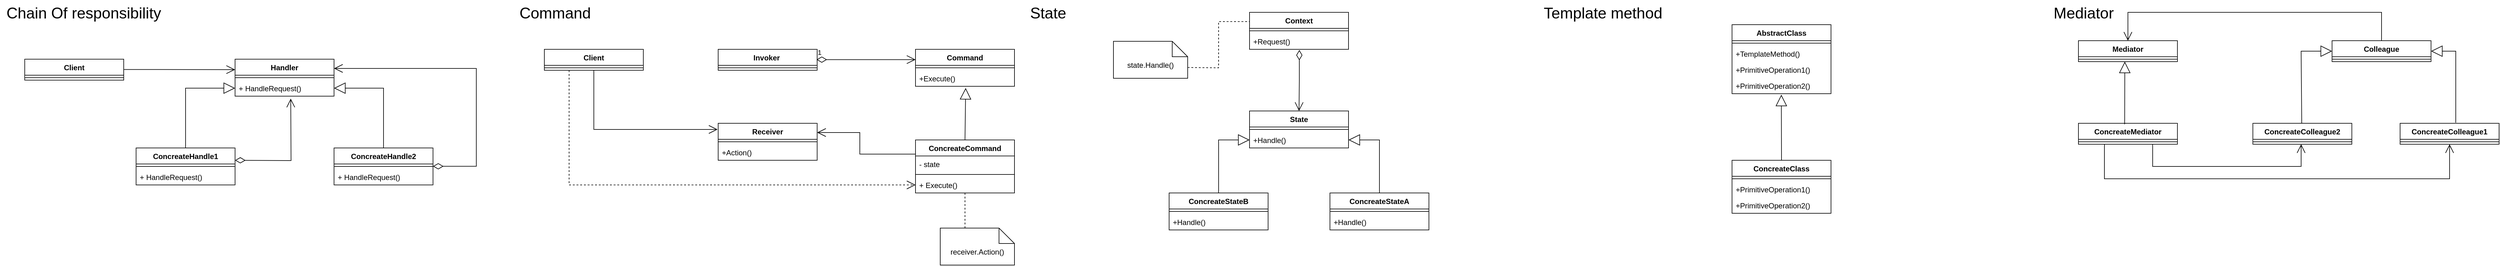 <mxfile version="21.1.5" type="github">
  <diagram name="Страница 1" id="2GnRgFlwrSrR2_h2t6gU">
    <mxGraphModel dx="3443" dy="1990" grid="1" gridSize="10" guides="1" tooltips="1" connect="1" arrows="1" fold="1" page="1" pageScale="1" pageWidth="827" pageHeight="1169" math="0" shadow="0">
      <root>
        <mxCell id="0" />
        <mxCell id="1" parent="0" />
        <mxCell id="hCjjzOcsvKE_SeXPQG_O-2" value="Chain Of responsibility" style="text;html=1;align=center;verticalAlign=middle;resizable=0;points=[];autosize=1;strokeColor=none;fillColor=none;fontSize=25;" vertex="1" parent="1">
          <mxGeometry width="270" height="40" as="geometry" />
        </mxCell>
        <mxCell id="hCjjzOcsvKE_SeXPQG_O-3" value="Client" style="swimlane;fontStyle=1;align=center;verticalAlign=top;childLayout=stackLayout;horizontal=1;startSize=26;horizontalStack=0;resizeParent=1;resizeParentMax=0;resizeLast=0;collapsible=1;marginBottom=0;whiteSpace=wrap;html=1;" vertex="1" parent="1">
          <mxGeometry x="40" y="96" width="160" height="34" as="geometry" />
        </mxCell>
        <mxCell id="hCjjzOcsvKE_SeXPQG_O-5" value="" style="line;strokeWidth=1;fillColor=none;align=left;verticalAlign=middle;spacingTop=-1;spacingLeft=3;spacingRight=3;rotatable=0;labelPosition=right;points=[];portConstraint=eastwest;strokeColor=inherit;" vertex="1" parent="hCjjzOcsvKE_SeXPQG_O-3">
          <mxGeometry y="26" width="160" height="8" as="geometry" />
        </mxCell>
        <mxCell id="hCjjzOcsvKE_SeXPQG_O-7" value="ConcreateHandle1" style="swimlane;fontStyle=1;align=center;verticalAlign=top;childLayout=stackLayout;horizontal=1;startSize=26;horizontalStack=0;resizeParent=1;resizeParentMax=0;resizeLast=0;collapsible=1;marginBottom=0;whiteSpace=wrap;html=1;" vertex="1" parent="1">
          <mxGeometry x="220" y="240" width="160" height="60" as="geometry" />
        </mxCell>
        <mxCell id="hCjjzOcsvKE_SeXPQG_O-9" value="" style="line;strokeWidth=1;fillColor=none;align=left;verticalAlign=middle;spacingTop=-1;spacingLeft=3;spacingRight=3;rotatable=0;labelPosition=right;points=[];portConstraint=eastwest;strokeColor=inherit;" vertex="1" parent="hCjjzOcsvKE_SeXPQG_O-7">
          <mxGeometry y="26" width="160" height="8" as="geometry" />
        </mxCell>
        <mxCell id="hCjjzOcsvKE_SeXPQG_O-10" value="+ HandleRequest()" style="text;strokeColor=none;fillColor=none;align=left;verticalAlign=top;spacingLeft=4;spacingRight=4;overflow=hidden;rotatable=0;points=[[0,0.5],[1,0.5]];portConstraint=eastwest;whiteSpace=wrap;html=1;" vertex="1" parent="hCjjzOcsvKE_SeXPQG_O-7">
          <mxGeometry y="34" width="160" height="26" as="geometry" />
        </mxCell>
        <mxCell id="hCjjzOcsvKE_SeXPQG_O-11" value="Handler" style="swimlane;fontStyle=1;align=center;verticalAlign=top;childLayout=stackLayout;horizontal=1;startSize=26;horizontalStack=0;resizeParent=1;resizeParentMax=0;resizeLast=0;collapsible=1;marginBottom=0;whiteSpace=wrap;html=1;" vertex="1" parent="1">
          <mxGeometry x="380" y="96" width="160" height="60" as="geometry" />
        </mxCell>
        <mxCell id="hCjjzOcsvKE_SeXPQG_O-13" value="" style="line;strokeWidth=1;fillColor=none;align=left;verticalAlign=middle;spacingTop=-1;spacingLeft=3;spacingRight=3;rotatable=0;labelPosition=right;points=[];portConstraint=eastwest;strokeColor=inherit;" vertex="1" parent="hCjjzOcsvKE_SeXPQG_O-11">
          <mxGeometry y="26" width="160" height="8" as="geometry" />
        </mxCell>
        <mxCell id="hCjjzOcsvKE_SeXPQG_O-14" value="+ HandleRequest()" style="text;strokeColor=none;fillColor=none;align=left;verticalAlign=top;spacingLeft=4;spacingRight=4;overflow=hidden;rotatable=0;points=[[0,0.5],[1,0.5]];portConstraint=eastwest;whiteSpace=wrap;html=1;" vertex="1" parent="hCjjzOcsvKE_SeXPQG_O-11">
          <mxGeometry y="34" width="160" height="26" as="geometry" />
        </mxCell>
        <mxCell id="hCjjzOcsvKE_SeXPQG_O-16" value="ConcreateHandle2" style="swimlane;fontStyle=1;align=center;verticalAlign=top;childLayout=stackLayout;horizontal=1;startSize=26;horizontalStack=0;resizeParent=1;resizeParentMax=0;resizeLast=0;collapsible=1;marginBottom=0;whiteSpace=wrap;html=1;" vertex="1" parent="1">
          <mxGeometry x="540" y="240" width="160" height="60" as="geometry" />
        </mxCell>
        <mxCell id="hCjjzOcsvKE_SeXPQG_O-18" value="" style="line;strokeWidth=1;fillColor=none;align=left;verticalAlign=middle;spacingTop=-1;spacingLeft=3;spacingRight=3;rotatable=0;labelPosition=right;points=[];portConstraint=eastwest;strokeColor=inherit;" vertex="1" parent="hCjjzOcsvKE_SeXPQG_O-16">
          <mxGeometry y="26" width="160" height="8" as="geometry" />
        </mxCell>
        <mxCell id="hCjjzOcsvKE_SeXPQG_O-19" value="+ HandleRequest()" style="text;strokeColor=none;fillColor=none;align=left;verticalAlign=top;spacingLeft=4;spacingRight=4;overflow=hidden;rotatable=0;points=[[0,0.5],[1,0.5]];portConstraint=eastwest;whiteSpace=wrap;html=1;" vertex="1" parent="hCjjzOcsvKE_SeXPQG_O-16">
          <mxGeometry y="34" width="160" height="26" as="geometry" />
        </mxCell>
        <mxCell id="hCjjzOcsvKE_SeXPQG_O-20" value="" style="endArrow=open;endFill=1;endSize=12;html=1;rounded=0;" edge="1" parent="1">
          <mxGeometry width="160" relative="1" as="geometry">
            <mxPoint x="200" y="112.71" as="sourcePoint" />
            <mxPoint x="380" y="113" as="targetPoint" />
          </mxGeometry>
        </mxCell>
        <mxCell id="hCjjzOcsvKE_SeXPQG_O-21" value="" style="endArrow=block;endSize=16;endFill=0;html=1;rounded=0;entryX=0;entryY=0.5;entryDx=0;entryDy=0;exitX=0.5;exitY=0;exitDx=0;exitDy=0;" edge="1" parent="1" source="hCjjzOcsvKE_SeXPQG_O-7" target="hCjjzOcsvKE_SeXPQG_O-14">
          <mxGeometry width="160" relative="1" as="geometry">
            <mxPoint x="290" y="239.43" as="sourcePoint" />
            <mxPoint x="450" y="239.43" as="targetPoint" />
            <Array as="points">
              <mxPoint x="300" y="143" />
            </Array>
          </mxGeometry>
        </mxCell>
        <mxCell id="hCjjzOcsvKE_SeXPQG_O-22" value="" style="endArrow=block;endSize=16;endFill=0;html=1;rounded=0;entryX=1;entryY=0.5;entryDx=0;entryDy=0;exitX=0.5;exitY=0;exitDx=0;exitDy=0;" edge="1" parent="1" source="hCjjzOcsvKE_SeXPQG_O-16" target="hCjjzOcsvKE_SeXPQG_O-14">
          <mxGeometry width="160" relative="1" as="geometry">
            <mxPoint x="610" y="240" as="sourcePoint" />
            <mxPoint x="690" y="143" as="targetPoint" />
            <Array as="points">
              <mxPoint x="620" y="143" />
            </Array>
          </mxGeometry>
        </mxCell>
        <mxCell id="hCjjzOcsvKE_SeXPQG_O-23" value="" style="endArrow=open;html=1;endSize=12;startArrow=diamondThin;startSize=14;startFill=0;edgeStyle=orthogonalEdgeStyle;align=left;verticalAlign=bottom;rounded=0;entryX=1;entryY=0.25;entryDx=0;entryDy=0;" edge="1" parent="1" target="hCjjzOcsvKE_SeXPQG_O-11">
          <mxGeometry x="-1" y="3" relative="1" as="geometry">
            <mxPoint x="700" y="269.71" as="sourcePoint" />
            <mxPoint x="760" y="100" as="targetPoint" />
            <Array as="points">
              <mxPoint x="770" y="270" />
              <mxPoint x="770" y="111" />
            </Array>
          </mxGeometry>
        </mxCell>
        <mxCell id="hCjjzOcsvKE_SeXPQG_O-24" value="" style="endArrow=open;html=1;endSize=12;startArrow=diamondThin;startSize=14;startFill=0;edgeStyle=orthogonalEdgeStyle;align=left;verticalAlign=bottom;rounded=0;" edge="1" parent="1">
          <mxGeometry x="-1" y="3" relative="1" as="geometry">
            <mxPoint x="380" y="260" as="sourcePoint" />
            <mxPoint x="470" y="160" as="targetPoint" />
          </mxGeometry>
        </mxCell>
        <mxCell id="hCjjzOcsvKE_SeXPQG_O-25" value="Command" style="text;html=1;align=center;verticalAlign=middle;resizable=0;points=[];autosize=1;strokeColor=none;fillColor=none;fontSize=25;" vertex="1" parent="1">
          <mxGeometry x="827" width="140" height="40" as="geometry" />
        </mxCell>
        <mxCell id="hCjjzOcsvKE_SeXPQG_O-30" value="Client" style="swimlane;fontStyle=1;align=center;verticalAlign=top;childLayout=stackLayout;horizontal=1;startSize=26;horizontalStack=0;resizeParent=1;resizeParentMax=0;resizeLast=0;collapsible=1;marginBottom=0;whiteSpace=wrap;html=1;" vertex="1" parent="1">
          <mxGeometry x="880" y="80" width="160" height="34" as="geometry" />
        </mxCell>
        <mxCell id="hCjjzOcsvKE_SeXPQG_O-31" value="" style="line;strokeWidth=1;fillColor=none;align=left;verticalAlign=middle;spacingTop=-1;spacingLeft=3;spacingRight=3;rotatable=0;labelPosition=right;points=[];portConstraint=eastwest;strokeColor=inherit;" vertex="1" parent="hCjjzOcsvKE_SeXPQG_O-30">
          <mxGeometry y="26" width="160" height="8" as="geometry" />
        </mxCell>
        <mxCell id="hCjjzOcsvKE_SeXPQG_O-32" value="Invoker&amp;nbsp;" style="swimlane;fontStyle=1;align=center;verticalAlign=top;childLayout=stackLayout;horizontal=1;startSize=26;horizontalStack=0;resizeParent=1;resizeParentMax=0;resizeLast=0;collapsible=1;marginBottom=0;whiteSpace=wrap;html=1;" vertex="1" parent="1">
          <mxGeometry x="1161" y="80" width="160" height="34" as="geometry" />
        </mxCell>
        <mxCell id="hCjjzOcsvKE_SeXPQG_O-33" value="" style="line;strokeWidth=1;fillColor=none;align=left;verticalAlign=middle;spacingTop=-1;spacingLeft=3;spacingRight=3;rotatable=0;labelPosition=right;points=[];portConstraint=eastwest;strokeColor=inherit;" vertex="1" parent="hCjjzOcsvKE_SeXPQG_O-32">
          <mxGeometry y="26" width="160" height="8" as="geometry" />
        </mxCell>
        <mxCell id="hCjjzOcsvKE_SeXPQG_O-34" value="Command" style="swimlane;fontStyle=1;align=center;verticalAlign=top;childLayout=stackLayout;horizontal=1;startSize=26;horizontalStack=0;resizeParent=1;resizeParentMax=0;resizeLast=0;collapsible=1;marginBottom=0;whiteSpace=wrap;html=1;" vertex="1" parent="1">
          <mxGeometry x="1480" y="80" width="160" height="60" as="geometry" />
        </mxCell>
        <mxCell id="hCjjzOcsvKE_SeXPQG_O-36" value="" style="line;strokeWidth=1;fillColor=none;align=left;verticalAlign=middle;spacingTop=-1;spacingLeft=3;spacingRight=3;rotatable=0;labelPosition=right;points=[];portConstraint=eastwest;strokeColor=inherit;" vertex="1" parent="hCjjzOcsvKE_SeXPQG_O-34">
          <mxGeometry y="26" width="160" height="8" as="geometry" />
        </mxCell>
        <mxCell id="hCjjzOcsvKE_SeXPQG_O-37" value="+Execute()" style="text;strokeColor=none;fillColor=none;align=left;verticalAlign=top;spacingLeft=4;spacingRight=4;overflow=hidden;rotatable=0;points=[[0,0.5],[1,0.5]];portConstraint=eastwest;whiteSpace=wrap;html=1;" vertex="1" parent="hCjjzOcsvKE_SeXPQG_O-34">
          <mxGeometry y="34" width="160" height="26" as="geometry" />
        </mxCell>
        <mxCell id="hCjjzOcsvKE_SeXPQG_O-38" value="Receiver" style="swimlane;fontStyle=1;align=center;verticalAlign=top;childLayout=stackLayout;horizontal=1;startSize=26;horizontalStack=0;resizeParent=1;resizeParentMax=0;resizeLast=0;collapsible=1;marginBottom=0;whiteSpace=wrap;html=1;" vertex="1" parent="1">
          <mxGeometry x="1161" y="200" width="160" height="60" as="geometry" />
        </mxCell>
        <mxCell id="hCjjzOcsvKE_SeXPQG_O-39" value="" style="line;strokeWidth=1;fillColor=none;align=left;verticalAlign=middle;spacingTop=-1;spacingLeft=3;spacingRight=3;rotatable=0;labelPosition=right;points=[];portConstraint=eastwest;strokeColor=inherit;" vertex="1" parent="hCjjzOcsvKE_SeXPQG_O-38">
          <mxGeometry y="26" width="160" height="8" as="geometry" />
        </mxCell>
        <mxCell id="hCjjzOcsvKE_SeXPQG_O-40" value="+Action()" style="text;strokeColor=none;fillColor=none;align=left;verticalAlign=top;spacingLeft=4;spacingRight=4;overflow=hidden;rotatable=0;points=[[0,0.5],[1,0.5]];portConstraint=eastwest;whiteSpace=wrap;html=1;" vertex="1" parent="hCjjzOcsvKE_SeXPQG_O-38">
          <mxGeometry y="34" width="160" height="26" as="geometry" />
        </mxCell>
        <mxCell id="hCjjzOcsvKE_SeXPQG_O-41" value="ConcreateCommand" style="swimlane;fontStyle=1;align=center;verticalAlign=top;childLayout=stackLayout;horizontal=1;startSize=26;horizontalStack=0;resizeParent=1;resizeParentMax=0;resizeLast=0;collapsible=1;marginBottom=0;whiteSpace=wrap;html=1;" vertex="1" parent="1">
          <mxGeometry x="1480" y="227" width="160" height="86" as="geometry" />
        </mxCell>
        <mxCell id="hCjjzOcsvKE_SeXPQG_O-42" value="- state" style="text;strokeColor=none;fillColor=none;align=left;verticalAlign=top;spacingLeft=4;spacingRight=4;overflow=hidden;rotatable=0;points=[[0,0.5],[1,0.5]];portConstraint=eastwest;whiteSpace=wrap;html=1;" vertex="1" parent="hCjjzOcsvKE_SeXPQG_O-41">
          <mxGeometry y="26" width="160" height="26" as="geometry" />
        </mxCell>
        <mxCell id="hCjjzOcsvKE_SeXPQG_O-43" value="" style="line;strokeWidth=1;fillColor=none;align=left;verticalAlign=middle;spacingTop=-1;spacingLeft=3;spacingRight=3;rotatable=0;labelPosition=right;points=[];portConstraint=eastwest;strokeColor=inherit;" vertex="1" parent="hCjjzOcsvKE_SeXPQG_O-41">
          <mxGeometry y="52" width="160" height="8" as="geometry" />
        </mxCell>
        <mxCell id="hCjjzOcsvKE_SeXPQG_O-44" value="+ Execute()" style="text;strokeColor=none;fillColor=none;align=left;verticalAlign=top;spacingLeft=4;spacingRight=4;overflow=hidden;rotatable=0;points=[[0,0.5],[1,0.5]];portConstraint=eastwest;whiteSpace=wrap;html=1;" vertex="1" parent="hCjjzOcsvKE_SeXPQG_O-41">
          <mxGeometry y="60" width="160" height="26" as="geometry" />
        </mxCell>
        <mxCell id="hCjjzOcsvKE_SeXPQG_O-45" value="" style="endArrow=open;endFill=1;endSize=12;html=1;rounded=0;exitX=0.5;exitY=1;exitDx=0;exitDy=0;" edge="1" parent="1" source="hCjjzOcsvKE_SeXPQG_O-30">
          <mxGeometry width="160" relative="1" as="geometry">
            <mxPoint x="980" y="130" as="sourcePoint" />
            <mxPoint x="1160" y="210" as="targetPoint" />
            <Array as="points">
              <mxPoint x="960" y="210" />
            </Array>
          </mxGeometry>
        </mxCell>
        <mxCell id="hCjjzOcsvKE_SeXPQG_O-46" value="" style="endArrow=open;endSize=12;dashed=1;html=1;rounded=0;exitX=0.25;exitY=1;exitDx=0;exitDy=0;entryX=0;entryY=0.5;entryDx=0;entryDy=0;" edge="1" parent="1" source="hCjjzOcsvKE_SeXPQG_O-30" target="hCjjzOcsvKE_SeXPQG_O-44">
          <mxGeometry width="160" relative="1" as="geometry">
            <mxPoint x="860" y="190" as="sourcePoint" />
            <mxPoint x="1020" y="190" as="targetPoint" />
            <Array as="points">
              <mxPoint x="920" y="300" />
            </Array>
          </mxGeometry>
        </mxCell>
        <mxCell id="hCjjzOcsvKE_SeXPQG_O-47" value="" style="endArrow=open;endFill=1;endSize=12;html=1;rounded=0;entryX=1;entryY=0.25;entryDx=0;entryDy=0;" edge="1" parent="1" target="hCjjzOcsvKE_SeXPQG_O-38">
          <mxGeometry width="160" relative="1" as="geometry">
            <mxPoint x="1480" y="250" as="sourcePoint" />
            <mxPoint x="1350" y="170" as="targetPoint" />
            <Array as="points">
              <mxPoint x="1390" y="250" />
              <mxPoint x="1390" y="215" />
            </Array>
          </mxGeometry>
        </mxCell>
        <mxCell id="hCjjzOcsvKE_SeXPQG_O-48" value="" style="endArrow=block;endSize=16;endFill=0;html=1;rounded=0;exitX=0.5;exitY=0;exitDx=0;exitDy=0;entryX=0.507;entryY=1.106;entryDx=0;entryDy=0;entryPerimeter=0;" edge="1" parent="1" source="hCjjzOcsvKE_SeXPQG_O-41" target="hCjjzOcsvKE_SeXPQG_O-37">
          <mxGeometry width="160" relative="1" as="geometry">
            <mxPoint x="1340" y="170" as="sourcePoint" />
            <mxPoint x="1540" y="140" as="targetPoint" />
          </mxGeometry>
        </mxCell>
        <mxCell id="hCjjzOcsvKE_SeXPQG_O-53" value="1" style="endArrow=open;html=1;endSize=12;startArrow=diamondThin;startSize=14;startFill=0;edgeStyle=orthogonalEdgeStyle;align=left;verticalAlign=bottom;rounded=0;" edge="1" parent="1">
          <mxGeometry x="-1" y="3" relative="1" as="geometry">
            <mxPoint x="1320" y="96.71" as="sourcePoint" />
            <mxPoint x="1480" y="96.71" as="targetPoint" />
          </mxGeometry>
        </mxCell>
        <mxCell id="hCjjzOcsvKE_SeXPQG_O-54" value="receiver.Action()" style="shape=note2;boundedLbl=1;whiteSpace=wrap;html=1;size=25;verticalAlign=top;align=center;" vertex="1" parent="1">
          <mxGeometry x="1520" y="370" width="120" height="60" as="geometry" />
        </mxCell>
        <mxCell id="hCjjzOcsvKE_SeXPQG_O-55" value="" style="endArrow=none;dashed=1;html=1;rounded=0;entryX=0.5;entryY=1;entryDx=0;entryDy=0;" edge="1" parent="1" target="hCjjzOcsvKE_SeXPQG_O-41">
          <mxGeometry width="50" height="50" relative="1" as="geometry">
            <mxPoint x="1560" y="370" as="sourcePoint" />
            <mxPoint x="1610" y="320" as="targetPoint" />
          </mxGeometry>
        </mxCell>
        <mxCell id="hCjjzOcsvKE_SeXPQG_O-56" value="State" style="text;html=1;align=center;verticalAlign=middle;resizable=0;points=[];autosize=1;strokeColor=none;fillColor=none;fontSize=25;" vertex="1" parent="1">
          <mxGeometry x="1654" width="80" height="40" as="geometry" />
        </mxCell>
        <mxCell id="hCjjzOcsvKE_SeXPQG_O-57" value="ConcreateStateB" style="swimlane;fontStyle=1;align=center;verticalAlign=top;childLayout=stackLayout;horizontal=1;startSize=26;horizontalStack=0;resizeParent=1;resizeParentMax=0;resizeLast=0;collapsible=1;marginBottom=0;whiteSpace=wrap;html=1;" vertex="1" parent="1">
          <mxGeometry x="1890" y="313" width="160" height="60" as="geometry" />
        </mxCell>
        <mxCell id="hCjjzOcsvKE_SeXPQG_O-59" value="" style="line;strokeWidth=1;fillColor=none;align=left;verticalAlign=middle;spacingTop=-1;spacingLeft=3;spacingRight=3;rotatable=0;labelPosition=right;points=[];portConstraint=eastwest;strokeColor=inherit;" vertex="1" parent="hCjjzOcsvKE_SeXPQG_O-57">
          <mxGeometry y="26" width="160" height="8" as="geometry" />
        </mxCell>
        <mxCell id="hCjjzOcsvKE_SeXPQG_O-73" value="+Handle()" style="text;strokeColor=none;fillColor=none;align=left;verticalAlign=top;spacingLeft=4;spacingRight=4;overflow=hidden;rotatable=0;points=[[0,0.5],[1,0.5]];portConstraint=eastwest;whiteSpace=wrap;html=1;" vertex="1" parent="hCjjzOcsvKE_SeXPQG_O-57">
          <mxGeometry y="34" width="160" height="26" as="geometry" />
        </mxCell>
        <mxCell id="hCjjzOcsvKE_SeXPQG_O-61" value="ConcreateStateA" style="swimlane;fontStyle=1;align=center;verticalAlign=top;childLayout=stackLayout;horizontal=1;startSize=26;horizontalStack=0;resizeParent=1;resizeParentMax=0;resizeLast=0;collapsible=1;marginBottom=0;whiteSpace=wrap;html=1;" vertex="1" parent="1">
          <mxGeometry x="2150" y="313" width="160" height="60" as="geometry" />
        </mxCell>
        <mxCell id="hCjjzOcsvKE_SeXPQG_O-63" value="" style="line;strokeWidth=1;fillColor=none;align=left;verticalAlign=middle;spacingTop=-1;spacingLeft=3;spacingRight=3;rotatable=0;labelPosition=right;points=[];portConstraint=eastwest;strokeColor=inherit;" vertex="1" parent="hCjjzOcsvKE_SeXPQG_O-61">
          <mxGeometry y="26" width="160" height="8" as="geometry" />
        </mxCell>
        <mxCell id="hCjjzOcsvKE_SeXPQG_O-64" value="+Handle()" style="text;strokeColor=none;fillColor=none;align=left;verticalAlign=top;spacingLeft=4;spacingRight=4;overflow=hidden;rotatable=0;points=[[0,0.5],[1,0.5]];portConstraint=eastwest;whiteSpace=wrap;html=1;" vertex="1" parent="hCjjzOcsvKE_SeXPQG_O-61">
          <mxGeometry y="34" width="160" height="26" as="geometry" />
        </mxCell>
        <mxCell id="hCjjzOcsvKE_SeXPQG_O-65" value="State" style="swimlane;fontStyle=1;align=center;verticalAlign=top;childLayout=stackLayout;horizontal=1;startSize=26;horizontalStack=0;resizeParent=1;resizeParentMax=0;resizeLast=0;collapsible=1;marginBottom=0;whiteSpace=wrap;html=1;" vertex="1" parent="1">
          <mxGeometry x="2020" y="180" width="160" height="60" as="geometry" />
        </mxCell>
        <mxCell id="hCjjzOcsvKE_SeXPQG_O-67" value="" style="line;strokeWidth=1;fillColor=none;align=left;verticalAlign=middle;spacingTop=-1;spacingLeft=3;spacingRight=3;rotatable=0;labelPosition=right;points=[];portConstraint=eastwest;strokeColor=inherit;" vertex="1" parent="hCjjzOcsvKE_SeXPQG_O-65">
          <mxGeometry y="26" width="160" height="8" as="geometry" />
        </mxCell>
        <mxCell id="hCjjzOcsvKE_SeXPQG_O-68" value="+Handle()" style="text;strokeColor=none;fillColor=none;align=left;verticalAlign=top;spacingLeft=4;spacingRight=4;overflow=hidden;rotatable=0;points=[[0,0.5],[1,0.5]];portConstraint=eastwest;whiteSpace=wrap;html=1;" vertex="1" parent="hCjjzOcsvKE_SeXPQG_O-65">
          <mxGeometry y="34" width="160" height="26" as="geometry" />
        </mxCell>
        <mxCell id="hCjjzOcsvKE_SeXPQG_O-69" value="Context" style="swimlane;fontStyle=1;align=center;verticalAlign=top;childLayout=stackLayout;horizontal=1;startSize=26;horizontalStack=0;resizeParent=1;resizeParentMax=0;resizeLast=0;collapsible=1;marginBottom=0;whiteSpace=wrap;html=1;" vertex="1" parent="1">
          <mxGeometry x="2020" y="20" width="160" height="60" as="geometry" />
        </mxCell>
        <mxCell id="hCjjzOcsvKE_SeXPQG_O-71" value="" style="line;strokeWidth=1;fillColor=none;align=left;verticalAlign=middle;spacingTop=-1;spacingLeft=3;spacingRight=3;rotatable=0;labelPosition=right;points=[];portConstraint=eastwest;strokeColor=inherit;" vertex="1" parent="hCjjzOcsvKE_SeXPQG_O-69">
          <mxGeometry y="26" width="160" height="8" as="geometry" />
        </mxCell>
        <mxCell id="hCjjzOcsvKE_SeXPQG_O-72" value="+Request()" style="text;strokeColor=none;fillColor=none;align=left;verticalAlign=top;spacingLeft=4;spacingRight=4;overflow=hidden;rotatable=0;points=[[0,0.5],[1,0.5]];portConstraint=eastwest;whiteSpace=wrap;html=1;" vertex="1" parent="hCjjzOcsvKE_SeXPQG_O-69">
          <mxGeometry y="34" width="160" height="26" as="geometry" />
        </mxCell>
        <mxCell id="hCjjzOcsvKE_SeXPQG_O-74" value="state.Handle()" style="shape=note2;boundedLbl=1;whiteSpace=wrap;html=1;size=25;verticalAlign=top;align=center;" vertex="1" parent="1">
          <mxGeometry x="1800" y="67" width="120" height="60" as="geometry" />
        </mxCell>
        <mxCell id="hCjjzOcsvKE_SeXPQG_O-75" value="" style="endArrow=none;dashed=1;html=1;rounded=0;exitX=0;exitY=0;exitDx=120;exitDy=42.5;exitPerimeter=0;entryX=0;entryY=0.25;entryDx=0;entryDy=0;" edge="1" parent="1" source="hCjjzOcsvKE_SeXPQG_O-74" target="hCjjzOcsvKE_SeXPQG_O-69">
          <mxGeometry width="50" height="50" relative="1" as="geometry">
            <mxPoint x="1890" y="170" as="sourcePoint" />
            <mxPoint x="1940" y="120" as="targetPoint" />
            <Array as="points">
              <mxPoint x="1970" y="110" />
              <mxPoint x="1970" y="35" />
            </Array>
          </mxGeometry>
        </mxCell>
        <mxCell id="hCjjzOcsvKE_SeXPQG_O-76" value="" style="endArrow=block;endSize=16;endFill=0;html=1;rounded=0;exitX=0.5;exitY=0;exitDx=0;exitDy=0;entryX=0;entryY=0.5;entryDx=0;entryDy=0;" edge="1" parent="1" source="hCjjzOcsvKE_SeXPQG_O-57" target="hCjjzOcsvKE_SeXPQG_O-68">
          <mxGeometry width="160" relative="1" as="geometry">
            <mxPoint x="1980" y="310" as="sourcePoint" />
            <mxPoint x="2140" y="310" as="targetPoint" />
            <Array as="points">
              <mxPoint x="1970" y="227" />
            </Array>
          </mxGeometry>
        </mxCell>
        <mxCell id="hCjjzOcsvKE_SeXPQG_O-77" value="" style="endArrow=block;endSize=16;endFill=0;html=1;rounded=0;exitX=0.5;exitY=0;exitDx=0;exitDy=0;entryX=1;entryY=0.5;entryDx=0;entryDy=0;" edge="1" parent="1" source="hCjjzOcsvKE_SeXPQG_O-61" target="hCjjzOcsvKE_SeXPQG_O-68">
          <mxGeometry width="160" relative="1" as="geometry">
            <mxPoint x="2270" y="313" as="sourcePoint" />
            <mxPoint x="2320" y="227" as="targetPoint" />
            <Array as="points">
              <mxPoint x="2230" y="227" />
            </Array>
          </mxGeometry>
        </mxCell>
        <mxCell id="hCjjzOcsvKE_SeXPQG_O-78" value="" style="endArrow=open;html=1;endSize=12;startArrow=diamondThin;startSize=14;startFill=0;edgeStyle=orthogonalEdgeStyle;align=left;verticalAlign=bottom;rounded=0;entryX=0.5;entryY=0;entryDx=0;entryDy=0;exitX=0.503;exitY=1.038;exitDx=0;exitDy=0;exitPerimeter=0;" edge="1" parent="1" source="hCjjzOcsvKE_SeXPQG_O-72" target="hCjjzOcsvKE_SeXPQG_O-65">
          <mxGeometry x="-1" y="3" relative="1" as="geometry">
            <mxPoint x="2150" y="125.71" as="sourcePoint" />
            <mxPoint x="2310" y="125.71" as="targetPoint" />
          </mxGeometry>
        </mxCell>
        <mxCell id="hCjjzOcsvKE_SeXPQG_O-79" value="Template method" style="text;html=1;align=center;verticalAlign=middle;resizable=0;points=[];autosize=1;strokeColor=none;fillColor=none;fontSize=25;" vertex="1" parent="1">
          <mxGeometry x="2481" width="220" height="40" as="geometry" />
        </mxCell>
        <mxCell id="hCjjzOcsvKE_SeXPQG_O-81" value="AbstractClass" style="swimlane;fontStyle=1;align=center;verticalAlign=top;childLayout=stackLayout;horizontal=1;startSize=26;horizontalStack=0;resizeParent=1;resizeParentMax=0;resizeLast=0;collapsible=1;marginBottom=0;whiteSpace=wrap;html=1;" vertex="1" parent="1">
          <mxGeometry x="2800" y="40" width="160" height="112" as="geometry" />
        </mxCell>
        <mxCell id="hCjjzOcsvKE_SeXPQG_O-82" value="" style="line;strokeWidth=1;fillColor=none;align=left;verticalAlign=middle;spacingTop=-1;spacingLeft=3;spacingRight=3;rotatable=0;labelPosition=right;points=[];portConstraint=eastwest;strokeColor=inherit;" vertex="1" parent="hCjjzOcsvKE_SeXPQG_O-81">
          <mxGeometry y="26" width="160" height="8" as="geometry" />
        </mxCell>
        <mxCell id="hCjjzOcsvKE_SeXPQG_O-83" value="+TemplateMethod()" style="text;strokeColor=none;fillColor=none;align=left;verticalAlign=top;spacingLeft=4;spacingRight=4;overflow=hidden;rotatable=0;points=[[0,0.5],[1,0.5]];portConstraint=eastwest;whiteSpace=wrap;html=1;" vertex="1" parent="hCjjzOcsvKE_SeXPQG_O-81">
          <mxGeometry y="34" width="160" height="26" as="geometry" />
        </mxCell>
        <mxCell id="hCjjzOcsvKE_SeXPQG_O-84" value="+PrimitiveOperation1()" style="text;strokeColor=none;fillColor=none;align=left;verticalAlign=top;spacingLeft=4;spacingRight=4;overflow=hidden;rotatable=0;points=[[0,0.5],[1,0.5]];portConstraint=eastwest;whiteSpace=wrap;html=1;" vertex="1" parent="hCjjzOcsvKE_SeXPQG_O-81">
          <mxGeometry y="60" width="160" height="26" as="geometry" />
        </mxCell>
        <mxCell id="hCjjzOcsvKE_SeXPQG_O-86" value="+PrimitiveOperation2()" style="text;strokeColor=none;fillColor=none;align=left;verticalAlign=top;spacingLeft=4;spacingRight=4;overflow=hidden;rotatable=0;points=[[0,0.5],[1,0.5]];portConstraint=eastwest;whiteSpace=wrap;html=1;" vertex="1" parent="hCjjzOcsvKE_SeXPQG_O-81">
          <mxGeometry y="86" width="160" height="26" as="geometry" />
        </mxCell>
        <mxCell id="hCjjzOcsvKE_SeXPQG_O-87" value="ConcreateClass" style="swimlane;fontStyle=1;align=center;verticalAlign=top;childLayout=stackLayout;horizontal=1;startSize=26;horizontalStack=0;resizeParent=1;resizeParentMax=0;resizeLast=0;collapsible=1;marginBottom=0;whiteSpace=wrap;html=1;" vertex="1" parent="1">
          <mxGeometry x="2800" y="260" width="160" height="86" as="geometry" />
        </mxCell>
        <mxCell id="hCjjzOcsvKE_SeXPQG_O-89" value="" style="line;strokeWidth=1;fillColor=none;align=left;verticalAlign=middle;spacingTop=-1;spacingLeft=3;spacingRight=3;rotatable=0;labelPosition=right;points=[];portConstraint=eastwest;strokeColor=inherit;" vertex="1" parent="hCjjzOcsvKE_SeXPQG_O-87">
          <mxGeometry y="26" width="160" height="8" as="geometry" />
        </mxCell>
        <mxCell id="hCjjzOcsvKE_SeXPQG_O-90" value="+PrimitiveOperation1()" style="text;strokeColor=none;fillColor=none;align=left;verticalAlign=top;spacingLeft=4;spacingRight=4;overflow=hidden;rotatable=0;points=[[0,0.5],[1,0.5]];portConstraint=eastwest;whiteSpace=wrap;html=1;" vertex="1" parent="hCjjzOcsvKE_SeXPQG_O-87">
          <mxGeometry y="34" width="160" height="26" as="geometry" />
        </mxCell>
        <mxCell id="hCjjzOcsvKE_SeXPQG_O-91" value="+PrimitiveOperation2()" style="text;strokeColor=none;fillColor=none;align=left;verticalAlign=top;spacingLeft=4;spacingRight=4;overflow=hidden;rotatable=0;points=[[0,0.5],[1,0.5]];portConstraint=eastwest;whiteSpace=wrap;html=1;" vertex="1" parent="hCjjzOcsvKE_SeXPQG_O-87">
          <mxGeometry y="60" width="160" height="26" as="geometry" />
        </mxCell>
        <mxCell id="hCjjzOcsvKE_SeXPQG_O-92" value="" style="endArrow=block;endSize=16;endFill=0;html=1;rounded=0;exitX=0.5;exitY=0;exitDx=0;exitDy=0;entryX=0.498;entryY=1.064;entryDx=0;entryDy=0;entryPerimeter=0;" edge="1" parent="1" source="hCjjzOcsvKE_SeXPQG_O-87" target="hCjjzOcsvKE_SeXPQG_O-86">
          <mxGeometry width="160" relative="1" as="geometry">
            <mxPoint x="2780" y="240" as="sourcePoint" />
            <mxPoint x="2940" y="240" as="targetPoint" />
          </mxGeometry>
        </mxCell>
        <mxCell id="hCjjzOcsvKE_SeXPQG_O-93" value="Mediator" style="text;html=1;align=center;verticalAlign=middle;resizable=0;points=[];autosize=1;strokeColor=none;fillColor=none;fontSize=25;" vertex="1" parent="1">
          <mxGeometry x="3308" width="120" height="40" as="geometry" />
        </mxCell>
        <mxCell id="hCjjzOcsvKE_SeXPQG_O-94" value="Mediator" style="swimlane;fontStyle=1;align=center;verticalAlign=top;childLayout=stackLayout;horizontal=1;startSize=26;horizontalStack=0;resizeParent=1;resizeParentMax=0;resizeLast=0;collapsible=1;marginBottom=0;whiteSpace=wrap;html=1;" vertex="1" parent="1">
          <mxGeometry x="3360" y="66" width="160" height="34" as="geometry" />
        </mxCell>
        <mxCell id="hCjjzOcsvKE_SeXPQG_O-96" value="" style="line;strokeWidth=1;fillColor=none;align=left;verticalAlign=middle;spacingTop=-1;spacingLeft=3;spacingRight=3;rotatable=0;labelPosition=right;points=[];portConstraint=eastwest;strokeColor=inherit;" vertex="1" parent="hCjjzOcsvKE_SeXPQG_O-94">
          <mxGeometry y="26" width="160" height="8" as="geometry" />
        </mxCell>
        <mxCell id="hCjjzOcsvKE_SeXPQG_O-98" value="ConcreateMediator" style="swimlane;fontStyle=1;align=center;verticalAlign=top;childLayout=stackLayout;horizontal=1;startSize=26;horizontalStack=0;resizeParent=1;resizeParentMax=0;resizeLast=0;collapsible=1;marginBottom=0;whiteSpace=wrap;html=1;" vertex="1" parent="1">
          <mxGeometry x="3360" y="200" width="160" height="34" as="geometry" />
        </mxCell>
        <mxCell id="hCjjzOcsvKE_SeXPQG_O-100" value="" style="line;strokeWidth=1;fillColor=none;align=left;verticalAlign=middle;spacingTop=-1;spacingLeft=3;spacingRight=3;rotatable=0;labelPosition=right;points=[];portConstraint=eastwest;strokeColor=inherit;" vertex="1" parent="hCjjzOcsvKE_SeXPQG_O-98">
          <mxGeometry y="26" width="160" height="8" as="geometry" />
        </mxCell>
        <mxCell id="hCjjzOcsvKE_SeXPQG_O-110" value="ConcreateColleague1" style="swimlane;fontStyle=1;align=center;verticalAlign=top;childLayout=stackLayout;horizontal=1;startSize=26;horizontalStack=0;resizeParent=1;resizeParentMax=0;resizeLast=0;collapsible=1;marginBottom=0;whiteSpace=wrap;html=1;" vertex="1" parent="1">
          <mxGeometry x="3880" y="200" width="160" height="34" as="geometry" />
        </mxCell>
        <mxCell id="hCjjzOcsvKE_SeXPQG_O-112" value="" style="line;strokeWidth=1;fillColor=none;align=left;verticalAlign=middle;spacingTop=-1;spacingLeft=3;spacingRight=3;rotatable=0;labelPosition=right;points=[];portConstraint=eastwest;strokeColor=inherit;" vertex="1" parent="hCjjzOcsvKE_SeXPQG_O-110">
          <mxGeometry y="26" width="160" height="8" as="geometry" />
        </mxCell>
        <mxCell id="hCjjzOcsvKE_SeXPQG_O-114" value="Colleague" style="swimlane;fontStyle=1;align=center;verticalAlign=top;childLayout=stackLayout;horizontal=1;startSize=26;horizontalStack=0;resizeParent=1;resizeParentMax=0;resizeLast=0;collapsible=1;marginBottom=0;whiteSpace=wrap;html=1;" vertex="1" parent="1">
          <mxGeometry x="3770" y="66" width="160" height="34" as="geometry" />
        </mxCell>
        <mxCell id="hCjjzOcsvKE_SeXPQG_O-116" value="" style="line;strokeWidth=1;fillColor=none;align=left;verticalAlign=middle;spacingTop=-1;spacingLeft=3;spacingRight=3;rotatable=0;labelPosition=right;points=[];portConstraint=eastwest;strokeColor=inherit;" vertex="1" parent="hCjjzOcsvKE_SeXPQG_O-114">
          <mxGeometry y="26" width="160" height="8" as="geometry" />
        </mxCell>
        <mxCell id="hCjjzOcsvKE_SeXPQG_O-118" value="ConcreateColleague2" style="swimlane;fontStyle=1;align=center;verticalAlign=top;childLayout=stackLayout;horizontal=1;startSize=26;horizontalStack=0;resizeParent=1;resizeParentMax=0;resizeLast=0;collapsible=1;marginBottom=0;whiteSpace=wrap;html=1;" vertex="1" parent="1">
          <mxGeometry x="3642" y="200" width="160" height="34" as="geometry" />
        </mxCell>
        <mxCell id="hCjjzOcsvKE_SeXPQG_O-120" value="" style="line;strokeWidth=1;fillColor=none;align=left;verticalAlign=middle;spacingTop=-1;spacingLeft=3;spacingRight=3;rotatable=0;labelPosition=right;points=[];portConstraint=eastwest;strokeColor=inherit;" vertex="1" parent="hCjjzOcsvKE_SeXPQG_O-118">
          <mxGeometry y="26" width="160" height="8" as="geometry" />
        </mxCell>
        <mxCell id="hCjjzOcsvKE_SeXPQG_O-122" value="" style="endArrow=block;endSize=16;endFill=0;html=1;rounded=0;exitX=0.467;exitY=0.049;exitDx=0;exitDy=0;exitPerimeter=0;" edge="1" parent="1" source="hCjjzOcsvKE_SeXPQG_O-98">
          <mxGeometry width="160" relative="1" as="geometry">
            <mxPoint x="3550" y="170" as="sourcePoint" />
            <mxPoint x="3435" y="100" as="targetPoint" />
          </mxGeometry>
        </mxCell>
        <mxCell id="hCjjzOcsvKE_SeXPQG_O-123" value="" style="endArrow=block;endSize=16;endFill=0;html=1;rounded=0;exitX=0.467;exitY=0.049;exitDx=0;exitDy=0;exitPerimeter=0;entryX=0;entryY=0.5;entryDx=0;entryDy=0;" edge="1" parent="1" target="hCjjzOcsvKE_SeXPQG_O-114">
          <mxGeometry width="160" relative="1" as="geometry">
            <mxPoint x="3721" y="200" as="sourcePoint" />
            <mxPoint x="3721" y="98" as="targetPoint" />
            <Array as="points">
              <mxPoint x="3720" y="83" />
            </Array>
          </mxGeometry>
        </mxCell>
        <mxCell id="hCjjzOcsvKE_SeXPQG_O-124" value="" style="endArrow=block;endSize=16;endFill=0;html=1;rounded=0;entryX=1;entryY=0.5;entryDx=0;entryDy=0;" edge="1" parent="1" target="hCjjzOcsvKE_SeXPQG_O-114">
          <mxGeometry width="160" relative="1" as="geometry">
            <mxPoint x="3970" y="199" as="sourcePoint" />
            <mxPoint x="3980" y="83" as="targetPoint" />
            <Array as="points">
              <mxPoint x="3970" y="83" />
            </Array>
          </mxGeometry>
        </mxCell>
        <mxCell id="hCjjzOcsvKE_SeXPQG_O-125" value="" style="endArrow=open;endFill=1;endSize=12;html=1;rounded=0;exitX=0.5;exitY=0;exitDx=0;exitDy=0;entryX=0.5;entryY=0;entryDx=0;entryDy=0;" edge="1" parent="1" source="hCjjzOcsvKE_SeXPQG_O-114" target="hCjjzOcsvKE_SeXPQG_O-94">
          <mxGeometry width="160" relative="1" as="geometry">
            <mxPoint x="3620" y="120" as="sourcePoint" />
            <mxPoint x="3780" y="120" as="targetPoint" />
            <Array as="points">
              <mxPoint x="3850" y="20" />
              <mxPoint x="3440" y="20" />
            </Array>
          </mxGeometry>
        </mxCell>
        <mxCell id="hCjjzOcsvKE_SeXPQG_O-126" value="" style="endArrow=open;endFill=1;endSize=12;html=1;rounded=0;exitX=0.75;exitY=1;exitDx=0;exitDy=0;" edge="1" parent="1" source="hCjjzOcsvKE_SeXPQG_O-98">
          <mxGeometry width="160" relative="1" as="geometry">
            <mxPoint x="3550" y="299.33" as="sourcePoint" />
            <mxPoint x="3720" y="234" as="targetPoint" />
            <Array as="points">
              <mxPoint x="3480" y="270" />
              <mxPoint x="3720" y="270" />
            </Array>
          </mxGeometry>
        </mxCell>
        <mxCell id="hCjjzOcsvKE_SeXPQG_O-127" value="" style="endArrow=open;endFill=1;endSize=12;html=1;rounded=0;exitX=0.75;exitY=1;exitDx=0;exitDy=0;entryX=0.5;entryY=1;entryDx=0;entryDy=0;" edge="1" parent="1" target="hCjjzOcsvKE_SeXPQG_O-110">
          <mxGeometry width="160" relative="1" as="geometry">
            <mxPoint x="3402" y="234" as="sourcePoint" />
            <mxPoint x="3642" y="234" as="targetPoint" />
            <Array as="points">
              <mxPoint x="3402" y="290" />
              <mxPoint x="3960" y="290" />
            </Array>
          </mxGeometry>
        </mxCell>
      </root>
    </mxGraphModel>
  </diagram>
</mxfile>
